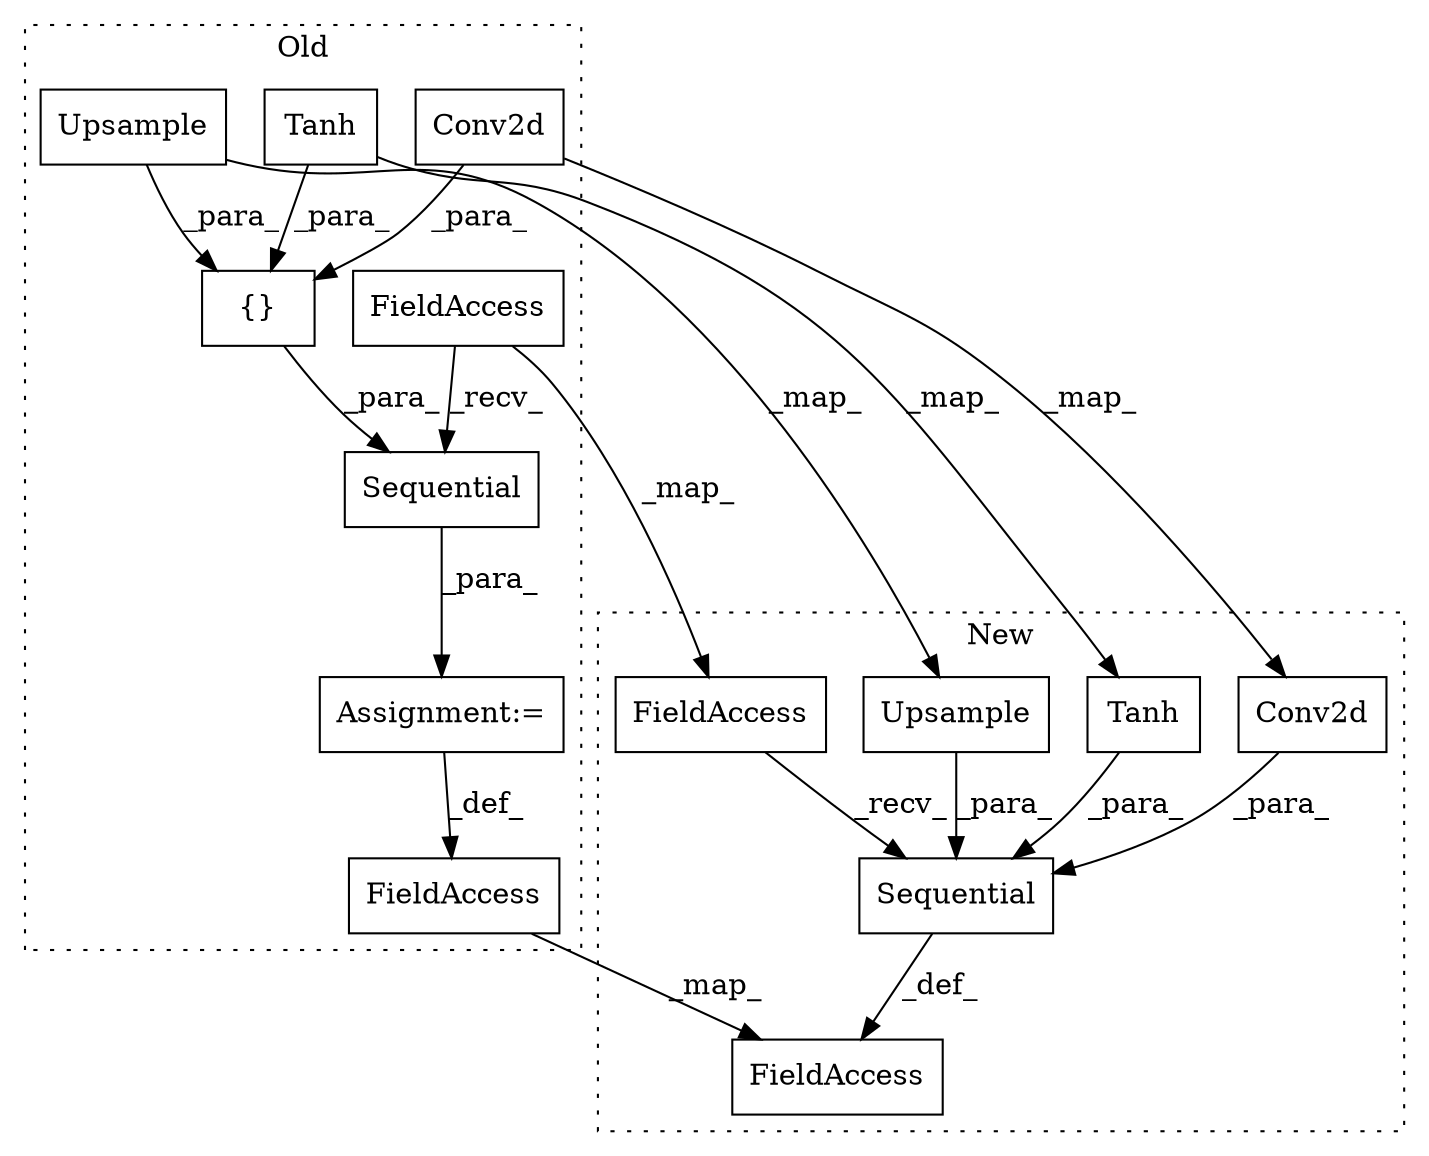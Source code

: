 digraph G {
subgraph cluster0 {
1 [label="Upsample" a="32" s="1669,1679" l="9,1" shape="box"];
3 [label="{}" a="4" s="1659,1736" l="1,1" shape="box"];
4 [label="Sequential" a="32" s="1763,1779" l="11,1" shape="box"];
6 [label="Tanh" a="32" s="1730" l="6" shape="box"];
8 [label="Assignment:=" a="7" s="1753" l="1" shape="box"];
10 [label="Conv2d" a="32" s="1690,1719" l="7,1" shape="box"];
12 [label="FieldAccess" a="22" s="1754" l="8" shape="box"];
13 [label="FieldAccess" a="22" s="1743" l="10" shape="box"];
label = "Old";
style="dotted";
}
subgraph cluster1 {
2 [label="Upsample" a="32" s="1780,1790" l="9,1" shape="box"];
5 [label="Sequential" a="32" s="1760,1915" l="11,1" shape="box"];
7 [label="Tanh" a="32" s="1909" l="6" shape="box"];
9 [label="Conv2d" a="32" s="1871,1898" l="7,1" shape="box"];
11 [label="FieldAccess" a="22" s="1751" l="8" shape="box"];
14 [label="FieldAccess" a="22" s="1740" l="10" shape="box"];
label = "New";
style="dotted";
}
1 -> 3 [label="_para_"];
1 -> 2 [label="_map_"];
2 -> 5 [label="_para_"];
3 -> 4 [label="_para_"];
4 -> 8 [label="_para_"];
5 -> 14 [label="_def_"];
6 -> 7 [label="_map_"];
6 -> 3 [label="_para_"];
7 -> 5 [label="_para_"];
8 -> 13 [label="_def_"];
9 -> 5 [label="_para_"];
10 -> 3 [label="_para_"];
10 -> 9 [label="_map_"];
11 -> 5 [label="_recv_"];
12 -> 11 [label="_map_"];
12 -> 4 [label="_recv_"];
13 -> 14 [label="_map_"];
}